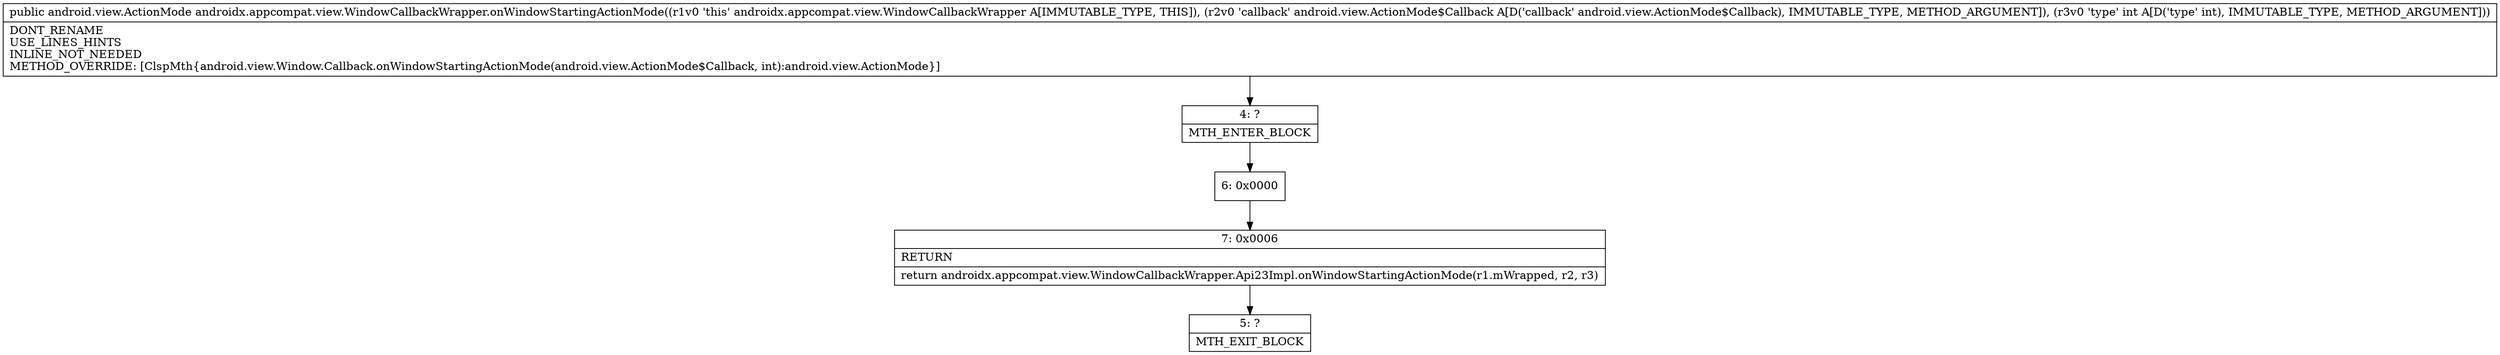 digraph "CFG forandroidx.appcompat.view.WindowCallbackWrapper.onWindowStartingActionMode(Landroid\/view\/ActionMode$Callback;I)Landroid\/view\/ActionMode;" {
Node_4 [shape=record,label="{4\:\ ?|MTH_ENTER_BLOCK\l}"];
Node_6 [shape=record,label="{6\:\ 0x0000}"];
Node_7 [shape=record,label="{7\:\ 0x0006|RETURN\l|return androidx.appcompat.view.WindowCallbackWrapper.Api23Impl.onWindowStartingActionMode(r1.mWrapped, r2, r3)\l}"];
Node_5 [shape=record,label="{5\:\ ?|MTH_EXIT_BLOCK\l}"];
MethodNode[shape=record,label="{public android.view.ActionMode androidx.appcompat.view.WindowCallbackWrapper.onWindowStartingActionMode((r1v0 'this' androidx.appcompat.view.WindowCallbackWrapper A[IMMUTABLE_TYPE, THIS]), (r2v0 'callback' android.view.ActionMode$Callback A[D('callback' android.view.ActionMode$Callback), IMMUTABLE_TYPE, METHOD_ARGUMENT]), (r3v0 'type' int A[D('type' int), IMMUTABLE_TYPE, METHOD_ARGUMENT]))  | DONT_RENAME\lUSE_LINES_HINTS\lINLINE_NOT_NEEDED\lMETHOD_OVERRIDE: [ClspMth\{android.view.Window.Callback.onWindowStartingActionMode(android.view.ActionMode$Callback, int):android.view.ActionMode\}]\l}"];
MethodNode -> Node_4;Node_4 -> Node_6;
Node_6 -> Node_7;
Node_7 -> Node_5;
}


